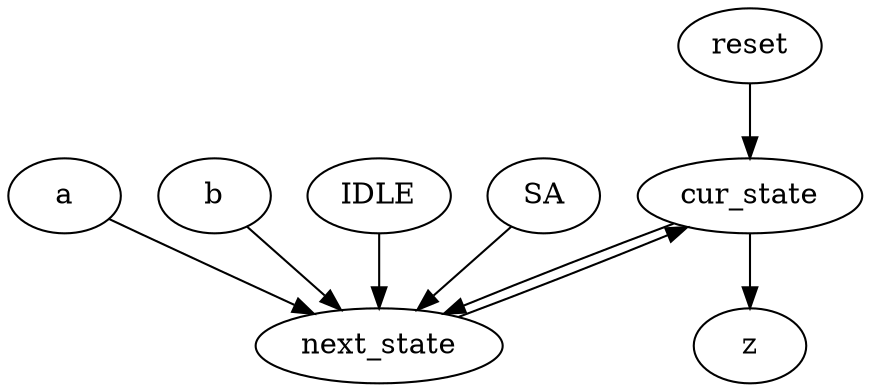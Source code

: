 strict digraph "" {
	reset -> cur_state	[weight=2.0];
	a -> next_state	[weight=5.0];
	b -> next_state	[weight=5.0];
	cur_state -> z	[weight=1.0];
	cur_state -> next_state	[weight=5.0];
	IDLE -> next_state	[weight=4.0];
	SA -> next_state	[weight=1.0];
	next_state -> cur_state	[weight=1.0];
}
